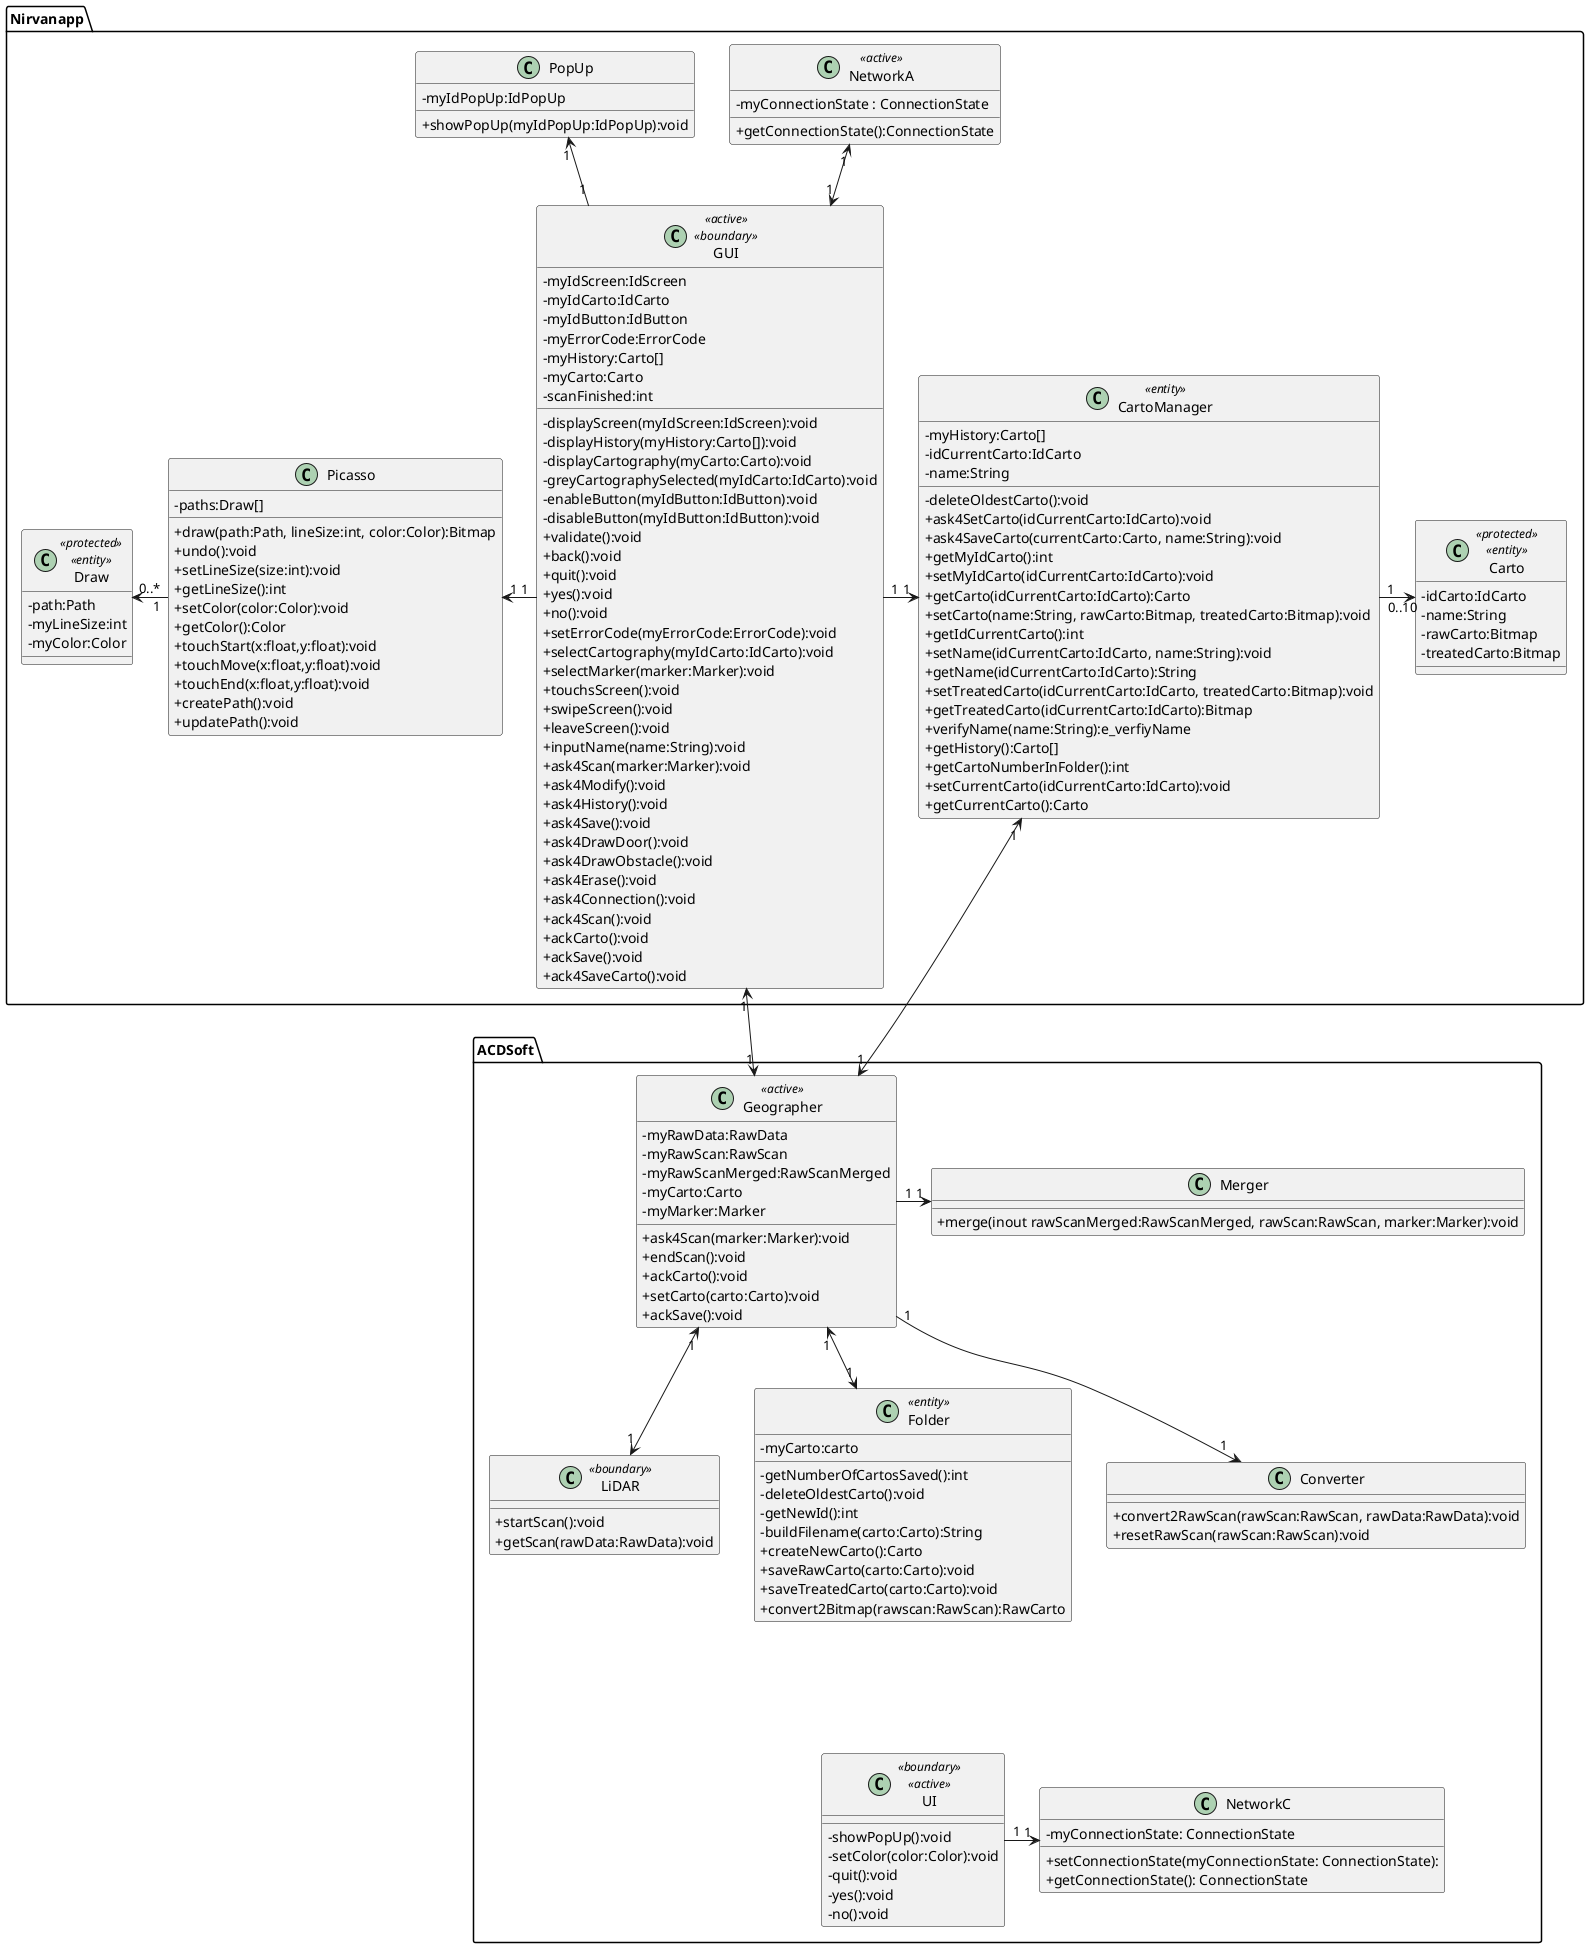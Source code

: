 @startuml diagrammeDeClasse

skinparam classAttributeIconSize 0

package "Nirvanapp" 
{

    class Carto <<protected>> <<entity>>
    {
        -idCarto:IdCarto
        -name:String
        -rawCarto:Bitmap
        -treatedCarto:Bitmap
    }

    class Draw <<protected>> <<entity>>
    {
        -path:Path
        -myLineSize:int 
        -myColor:Color
    }

    class GUI <<active>> <<boundary>>
    {
        -myIdScreen:IdScreen
        -myIdCarto:IdCarto
        -myIdButton:IdButton
        -myErrorCode:ErrorCode
        -myHistory:Carto[]
        -myCarto:Carto
        -scanFinished:int
        -displayScreen(myIdScreen:IdScreen):void
        -displayHistory(myHistory:Carto[]):void
        -displayCartography(myCarto:Carto):void
        -greyCartographySelected(myIdCarto:IdCarto):void
        -enableButton(myIdButton:IdButton):void
        -disableButton(myIdButton:IdButton):void
        +validate():void
        +back():void
        +quit():void
        +yes():void
        +no():void
        +setErrorCode(myErrorCode:ErrorCode):void
        +selectCartography(myIdCarto:IdCarto):void
        +selectMarker(marker:Marker):void
        +touchsScreen():void
        +swipeScreen():void
        +leaveScreen():void
        +inputName(name:String):void
        +ask4Scan(marker:Marker):void
        +ask4Modify():void
        +ask4History():void
        +ask4Save():void
        +ask4DrawDoor():void
        +ask4DrawObstacle():void
        +ask4Erase():void
        +ask4Connection():void
        +ack4Scan():void
        +ackCarto():void
        +ackSave():void
        +ack4SaveCarto():void
    }

    class Picasso
    {
        -paths:Draw[]
        +draw(path:Path, lineSize:int, color:Color):Bitmap
        +undo():void
        +setLineSize(size:int):void 
        +getLineSize():int
        +setColor(color:Color):void 
        +getColor():Color
        +touchStart(x:float,y:float):void
        +touchMove(x:float,y:float):void
        +touchEnd(x:float,y:float):void
        +createPath():void
        +updatePath():void
    }

    class "CartoManager" as CM <<entity>>
    {
        -myHistory:Carto[]
        -idCurrentCarto:IdCarto
        -name:String
        -deleteOldestCarto():void
        +ask4SetCarto(idCurrentCarto:IdCarto):void
        +ask4SaveCarto(currentCarto:Carto, name:String):void
        +getMyIdCarto():int
        +setMyIdCarto(idCurrentCarto:IdCarto):void
        +getCarto(idCurrentCarto:IdCarto):Carto
        +setCarto(name:String, rawCarto:Bitmap, treatedCarto:Bitmap):void
        +getIdCurrentCarto():int
        +setName(idCurrentCarto:IdCarto, name:String):void
        +getName(idCurrentCarto:IdCarto):String
        +setTreatedCarto(idCurrentCarto:IdCarto, treatedCarto:Bitmap):void
        +getTreatedCarto(idCurrentCarto:IdCarto):Bitmap
        +verifyName(name:String):e_verfiyName
        +getHistory():Carto[]
        +getCartoNumberInFolder():int
        +setCurrentCarto(idCurrentCarto:IdCarto):void
        +getCurrentCarto():Carto
    }

    class "NetworkA" as NA <<active>>
    {
        -myConnectionState : ConnectionState
        +getConnectionState():ConnectionState
    }

    class "PopUp" as PU
    {
        -myIdPopUp:IdPopUp
        +showPopUp(myIdPopUp:IdPopUp):void
    }

    CM "1" -> "0..10" Carto
    Picasso"1" -l-> "   0..*"Draw
    NA "1" <-d-> "1" GUI
    Picasso "1" <- "1" GUI
    GUI "1" -r-> "1" CM
    PU "1"<-"1" GUI

    PU -[hidden]r-> NA
}

package "ACDSoft" 
{  

    class "UI" as UI <<boundary>> <<active>>
    {
        -showPopUp():void
        -setColor(color:Color):void
        -quit():void
        -yes():void
        -no():void
    }


    class "LiDAR" as LiDAR <<boundary>>
    {
        +startScan():void
        +getScan(rawData:RawData):void
    }

    class "Geographer" as Geographer <<active>>
    {
        -myRawData:RawData 
        -myRawScan:RawScan
        -myRawScanMerged:RawScanMerged
        -myCarto:Carto
        -myMarker:Marker
        +ask4Scan(marker:Marker):void
        +endScan():void
        +ackCarto():void
        +setCarto(carto:Carto):void
        +ackSave():void
    }

    class "Folder" as Folder <<entity>>
    {
        -myCarto:carto
        -getNumberOfCartosSaved():int
        -deleteOldestCarto():void
        -getNewId():int
        -buildFilename(carto:Carto):String
        +createNewCarto():Carto
        +saveRawCarto(carto:Carto):void
        +saveTreatedCarto(carto:Carto):void
        +convert2Bitmap(rawscan:RawScan):RawCarto
    }

    class "Converter" as Converter
    {
        +convert2RawScan(rawScan:RawScan, rawData:RawData):void
        +resetRawScan(rawScan:RawScan):void
    }

    class "Merger" as Merger 
    {
        +merge(inout rawScanMerged:RawScanMerged, rawScan:RawScan, marker:Marker):void
    }


    class "NetworkC" as NC 
    {
        -myConnectionState: ConnectionState
        +setConnectionState(myConnectionState: ConnectionState):
        +getConnectionState(): ConnectionState
    }
}

Geographer "1" <-d-> "1" LiDAR
Geographer "1" <-u-> "1" CM
Geographer "1" <-d-> "1" Folder
Geographer "1" -d-> "1" Converter
GUI "1" <-> "1" Geographer
NC "1" <-l- "1" UI
Geographer "1" -> "1" Merger

Folder <-d[hidden]-> UI : \n \n \n

@enduml